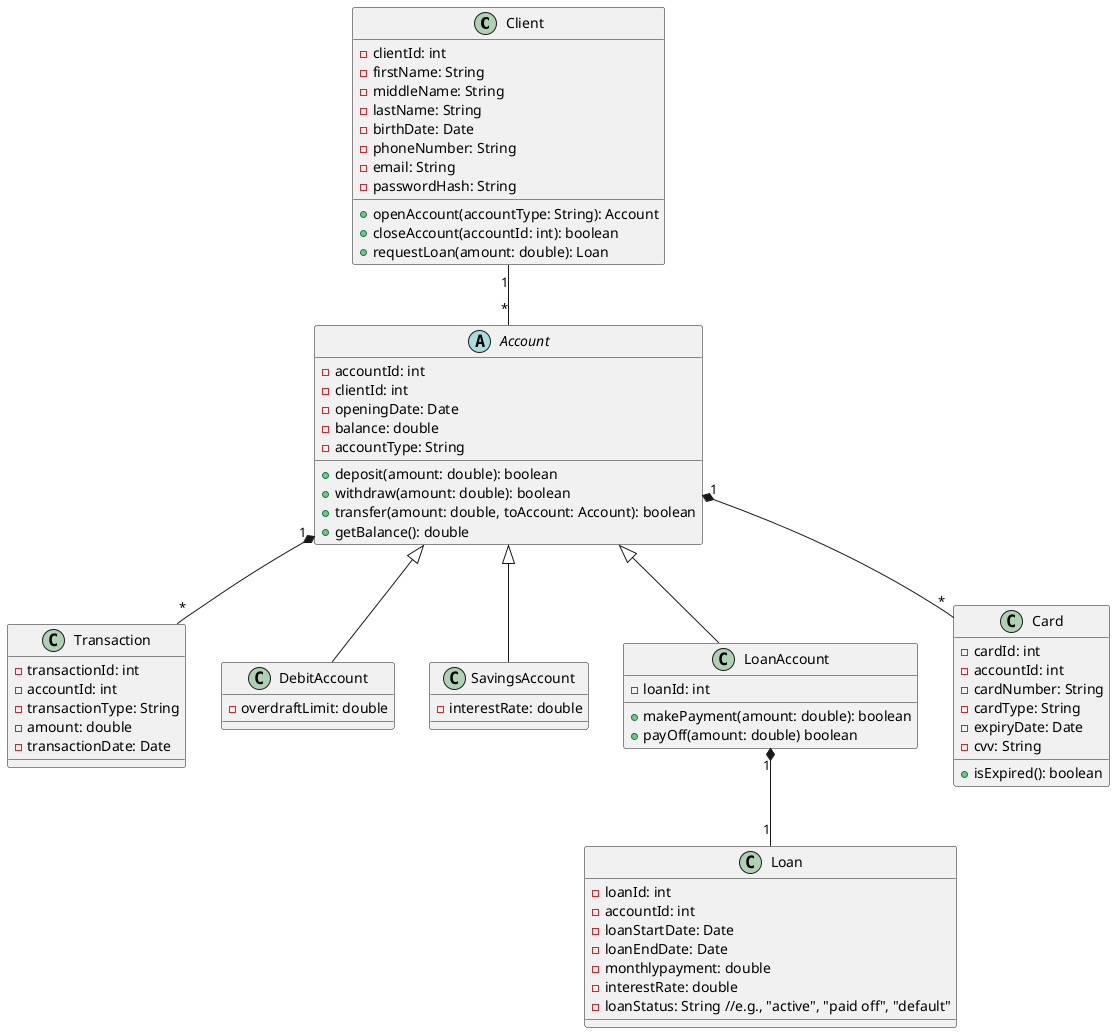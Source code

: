 @startuml
class Client {
    - clientId: int
    - firstName: String
    - middleName: String
    - lastName: String
    - birthDate: Date
    - phoneNumber: String
    - email: String
    - passwordHash: String
    + openAccount(accountType: String): Account 
    + closeAccount(accountId: int): boolean
    + requestLoan(amount: double): Loan
}
class Transaction {
    - transactionId: int
    - accountId: int
    - transactionType: String
    - amount: double
    - transactionDate: Date
}

abstract class Account {
    - accountId: int
    - clientId: int
    - openingDate: Date
    - balance: double
    - accountType: String
    + deposit(amount: double): boolean
    + withdraw(amount: double): boolean
    + transfer(amount: double, toAccount: Account): boolean
    + getBalance(): double
}

class DebitAccount extends Account {
    - overdraftLimit: double
}

class SavingsAccount extends Account {
    - interestRate: double
}

class LoanAccount extends Account {
    - loanId: int
    + makePayment(amount: double): boolean
    + payOff(amount: double) boolean

}

class Loan {
    - loanId: int
    - accountId: int  
    - loanStartDate: Date
    - loanEndDate: Date
    - monthlypayment: double 
    - interestRate: double
    - loanStatus: String //e.g., "active", "paid off", "default"
    
}





class Card {
    - cardId: int
    - accountId: int
    - cardNumber: String
    - cardType: String
    - expiryDate: Date
    - cvv: String
    + isExpired(): boolean
}


Client "1" -- "*" Account
Account "1" *-- "*" Transaction
Account "1" *-- "*" Card
LoanAccount "1" *-- "1" Loan
@enduml